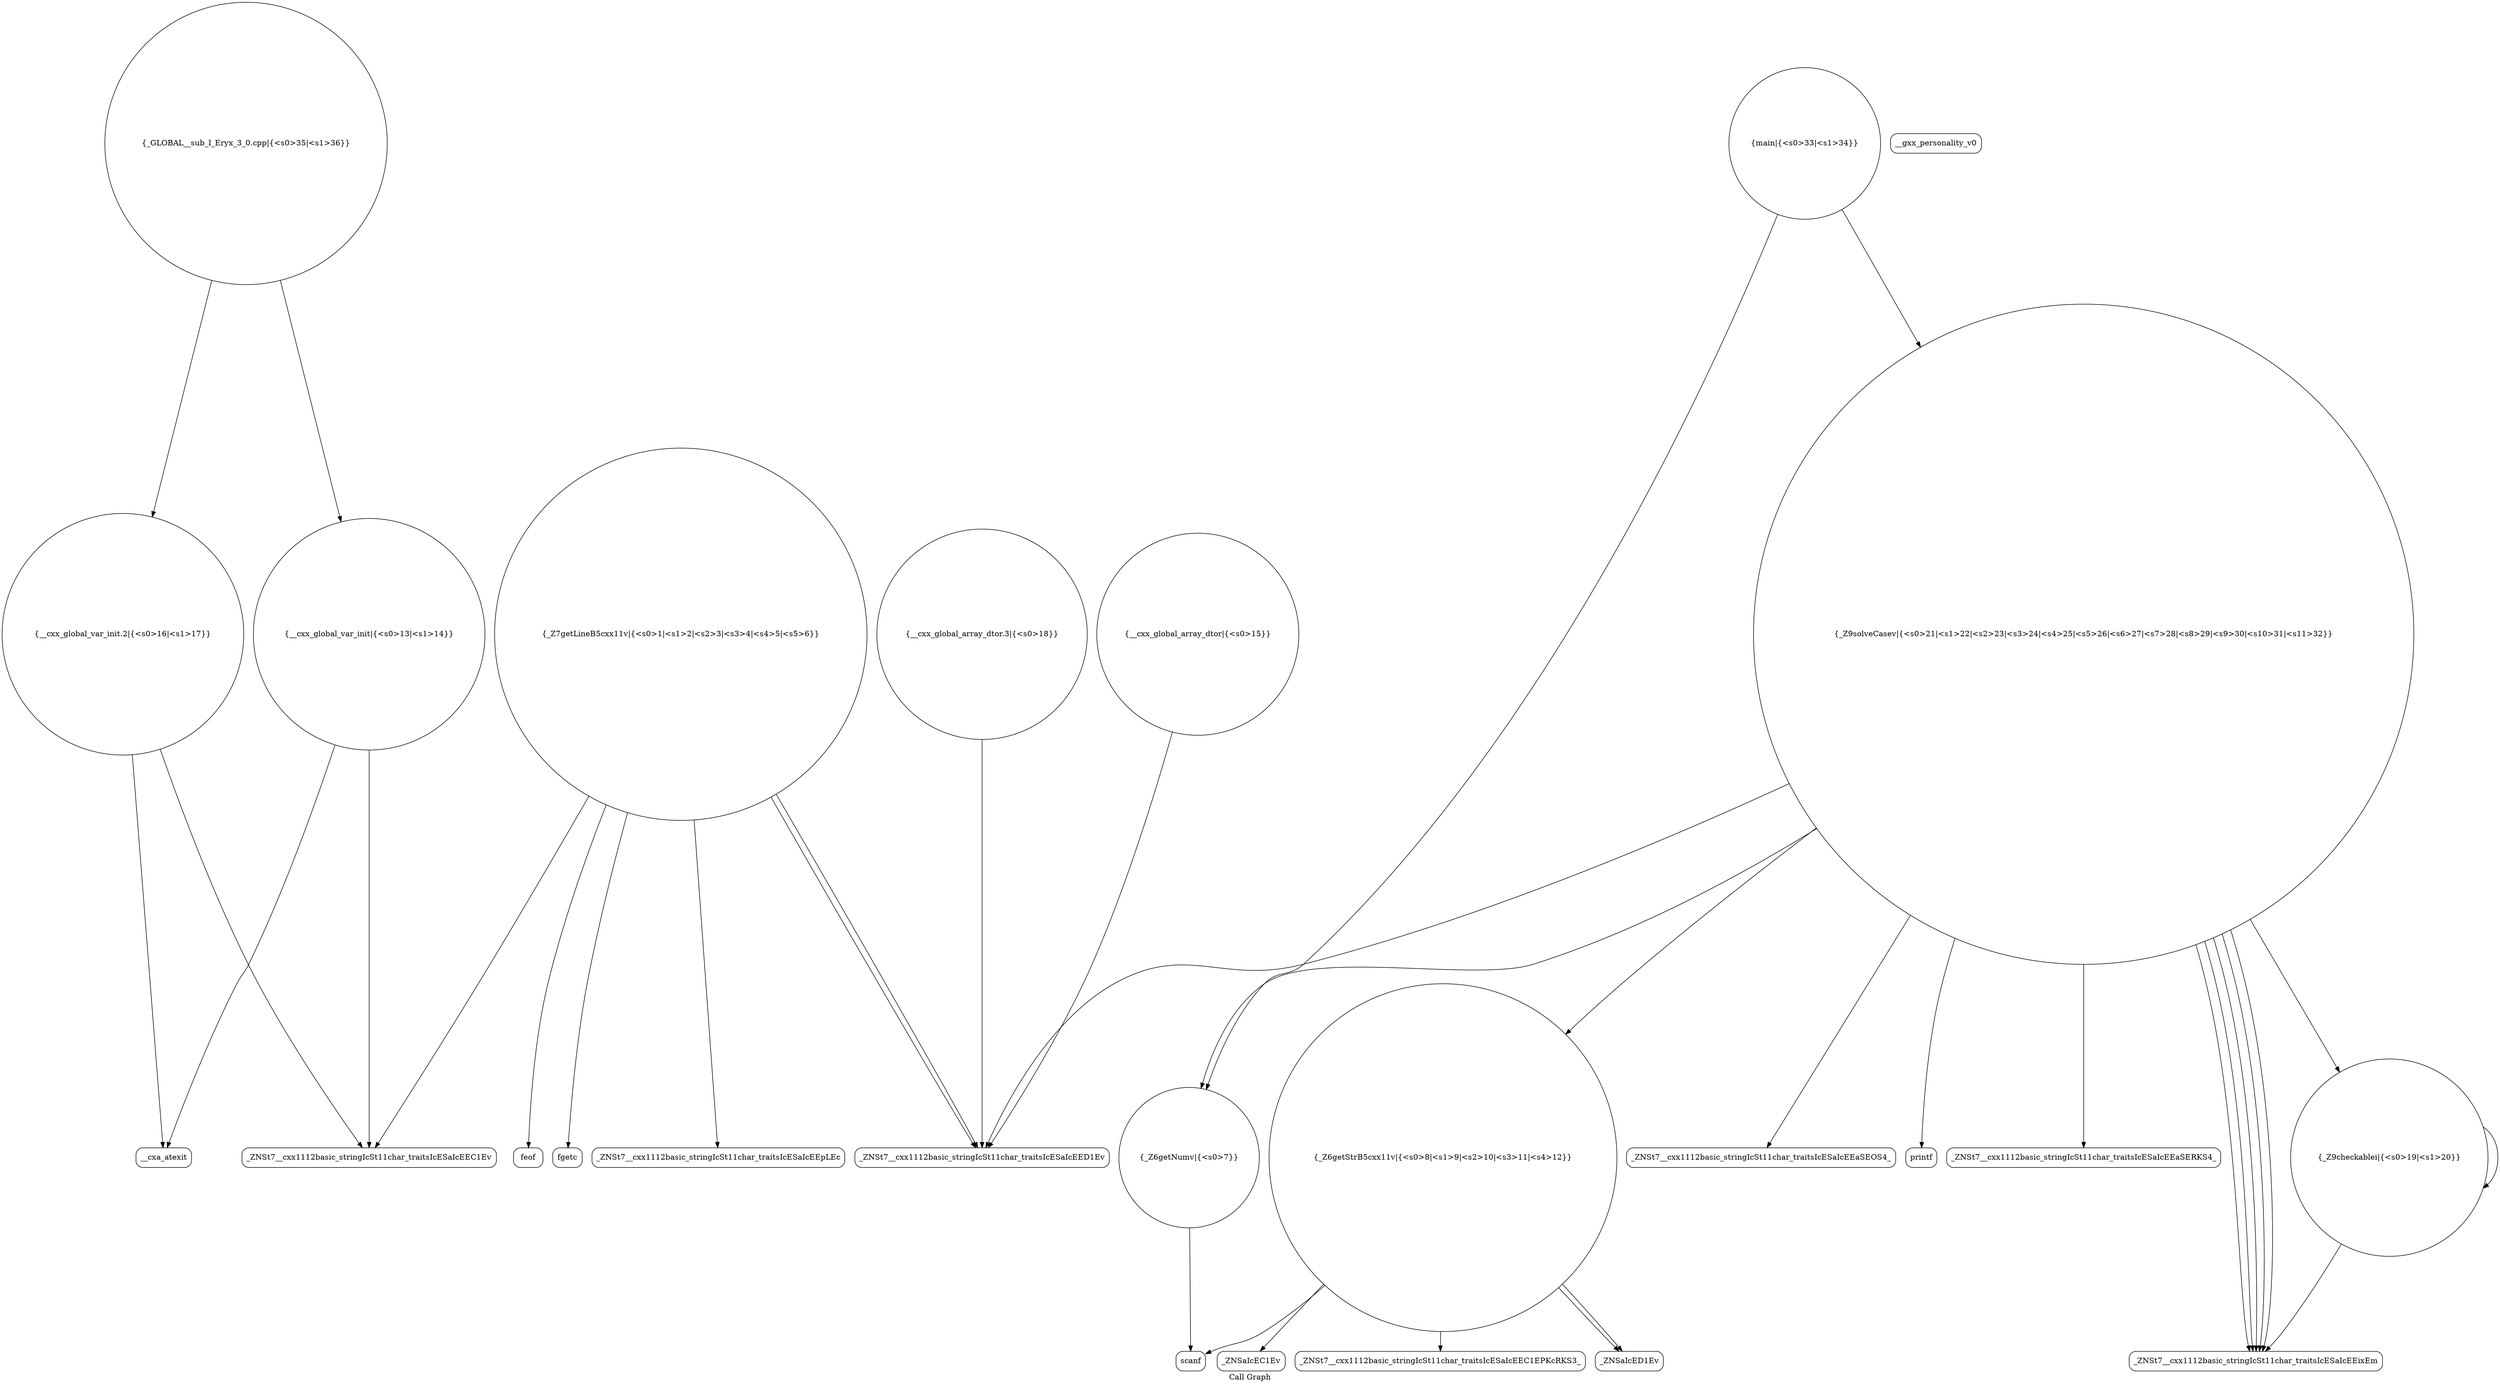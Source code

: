 digraph "Call Graph" {
	label="Call Graph";

	Node0x5600fc7d4bd0 [shape=record,shape=circle,label="{_Z7getLineB5cxx11v|{<s0>1|<s1>2|<s2>3|<s3>4|<s4>5|<s5>6}}"];
	Node0x5600fc7d4bd0:s0 -> Node0x5600fc7d5060[color=black];
	Node0x5600fc7d4bd0:s1 -> Node0x5600fc7d50e0[color=black];
	Node0x5600fc7d4bd0:s2 -> Node0x5600fc7d5160[color=black];
	Node0x5600fc7d4bd0:s3 -> Node0x5600fc7d52e0[color=black];
	Node0x5600fc7d4bd0:s4 -> Node0x5600fc7d5260[color=black];
	Node0x5600fc7d4bd0:s5 -> Node0x5600fc7d52e0[color=black];
	Node0x5600fc7d5360 [shape=record,shape=circle,label="{_Z6getNumv|{<s0>7}}"];
	Node0x5600fc7d5360:s0 -> Node0x5600fc7d53e0[color=black];
	Node0x5600fc7d56e0 [shape=record,shape=circle,label="{__cxx_global_array_dtor|{<s0>15}}"];
	Node0x5600fc7d56e0:s0 -> Node0x5600fc7d52e0[color=black];
	Node0x5600fc7d5a60 [shape=record,shape=Mrecord,label="{_ZNSt7__cxx1112basic_stringIcSt11char_traitsIcESaIcEEaSEOS4_}"];
	Node0x5600fc7d50e0 [shape=record,shape=Mrecord,label="{feof}"];
	Node0x5600fc7d5460 [shape=record,shape=circle,label="{_Z6getStrB5cxx11v|{<s0>8|<s1>9|<s2>10|<s3>11|<s4>12}}"];
	Node0x5600fc7d5460:s0 -> Node0x5600fc7d53e0[color=black];
	Node0x5600fc7d5460:s1 -> Node0x5600fc7d54e0[color=black];
	Node0x5600fc7d5460:s2 -> Node0x5600fc7d5560[color=black];
	Node0x5600fc7d5460:s3 -> Node0x5600fc7d55e0[color=black];
	Node0x5600fc7d5460:s4 -> Node0x5600fc7d55e0[color=black];
	Node0x5600fc7d57e0 [shape=record,shape=circle,label="{__cxx_global_var_init.2|{<s0>16|<s1>17}}"];
	Node0x5600fc7d57e0:s0 -> Node0x5600fc7d5060[color=black];
	Node0x5600fc7d57e0:s1 -> Node0x5600fc7d5760[color=black];
	Node0x5600fc7d5b60 [shape=record,shape=Mrecord,label="{printf}"];
	Node0x5600fc7d51e0 [shape=record,shape=Mrecord,label="{__gxx_personality_v0}"];
	Node0x5600fc7d5560 [shape=record,shape=Mrecord,label="{_ZNSt7__cxx1112basic_stringIcSt11char_traitsIcESaIcEEC1EPKcRKS3_}"];
	Node0x5600fc7d58e0 [shape=record,shape=circle,label="{_Z9checkablei|{<s0>19|<s1>20}}"];
	Node0x5600fc7d58e0:s0 -> Node0x5600fc7d5960[color=black];
	Node0x5600fc7d58e0:s1 -> Node0x5600fc7d58e0[color=black];
	Node0x5600fc7d5c60 [shape=record,shape=circle,label="{_GLOBAL__sub_I_Eryx_3_0.cpp|{<s0>35|<s1>36}}"];
	Node0x5600fc7d5c60:s0 -> Node0x5600fc7d5660[color=black];
	Node0x5600fc7d5c60:s1 -> Node0x5600fc7d57e0[color=black];
	Node0x5600fc7d52e0 [shape=record,shape=Mrecord,label="{_ZNSt7__cxx1112basic_stringIcSt11char_traitsIcESaIcEED1Ev}"];
	Node0x5600fc7d5660 [shape=record,shape=circle,label="{__cxx_global_var_init|{<s0>13|<s1>14}}"];
	Node0x5600fc7d5660:s0 -> Node0x5600fc7d5060[color=black];
	Node0x5600fc7d5660:s1 -> Node0x5600fc7d5760[color=black];
	Node0x5600fc7d59e0 [shape=record,shape=circle,label="{_Z9solveCasev|{<s0>21|<s1>22|<s2>23|<s3>24|<s4>25|<s5>26|<s6>27|<s7>28|<s8>29|<s9>30|<s10>31|<s11>32}}"];
	Node0x5600fc7d59e0:s0 -> Node0x5600fc7d5360[color=black];
	Node0x5600fc7d59e0:s1 -> Node0x5600fc7d5460[color=black];
	Node0x5600fc7d59e0:s2 -> Node0x5600fc7d5a60[color=black];
	Node0x5600fc7d59e0:s3 -> Node0x5600fc7d52e0[color=black];
	Node0x5600fc7d59e0:s4 -> Node0x5600fc7d5ae0[color=black];
	Node0x5600fc7d59e0:s5 -> Node0x5600fc7d5960[color=black];
	Node0x5600fc7d59e0:s6 -> Node0x5600fc7d58e0[color=black];
	Node0x5600fc7d59e0:s7 -> Node0x5600fc7d5960[color=black];
	Node0x5600fc7d59e0:s8 -> Node0x5600fc7d5960[color=black];
	Node0x5600fc7d59e0:s9 -> Node0x5600fc7d5960[color=black];
	Node0x5600fc7d59e0:s10 -> Node0x5600fc7d5960[color=black];
	Node0x5600fc7d59e0:s11 -> Node0x5600fc7d5b60[color=black];
	Node0x5600fc7d5060 [shape=record,shape=Mrecord,label="{_ZNSt7__cxx1112basic_stringIcSt11char_traitsIcESaIcEEC1Ev}"];
	Node0x5600fc7d53e0 [shape=record,shape=Mrecord,label="{scanf}"];
	Node0x5600fc7d5760 [shape=record,shape=Mrecord,label="{__cxa_atexit}"];
	Node0x5600fc7d5ae0 [shape=record,shape=Mrecord,label="{_ZNSt7__cxx1112basic_stringIcSt11char_traitsIcESaIcEEaSERKS4_}"];
	Node0x5600fc7d5160 [shape=record,shape=Mrecord,label="{fgetc}"];
	Node0x5600fc7d54e0 [shape=record,shape=Mrecord,label="{_ZNSaIcEC1Ev}"];
	Node0x5600fc7d5860 [shape=record,shape=circle,label="{__cxx_global_array_dtor.3|{<s0>18}}"];
	Node0x5600fc7d5860:s0 -> Node0x5600fc7d52e0[color=black];
	Node0x5600fc7d5be0 [shape=record,shape=circle,label="{main|{<s0>33|<s1>34}}"];
	Node0x5600fc7d5be0:s0 -> Node0x5600fc7d5360[color=black];
	Node0x5600fc7d5be0:s1 -> Node0x5600fc7d59e0[color=black];
	Node0x5600fc7d5260 [shape=record,shape=Mrecord,label="{_ZNSt7__cxx1112basic_stringIcSt11char_traitsIcESaIcEEpLEc}"];
	Node0x5600fc7d55e0 [shape=record,shape=Mrecord,label="{_ZNSaIcED1Ev}"];
	Node0x5600fc7d5960 [shape=record,shape=Mrecord,label="{_ZNSt7__cxx1112basic_stringIcSt11char_traitsIcESaIcEEixEm}"];
}
